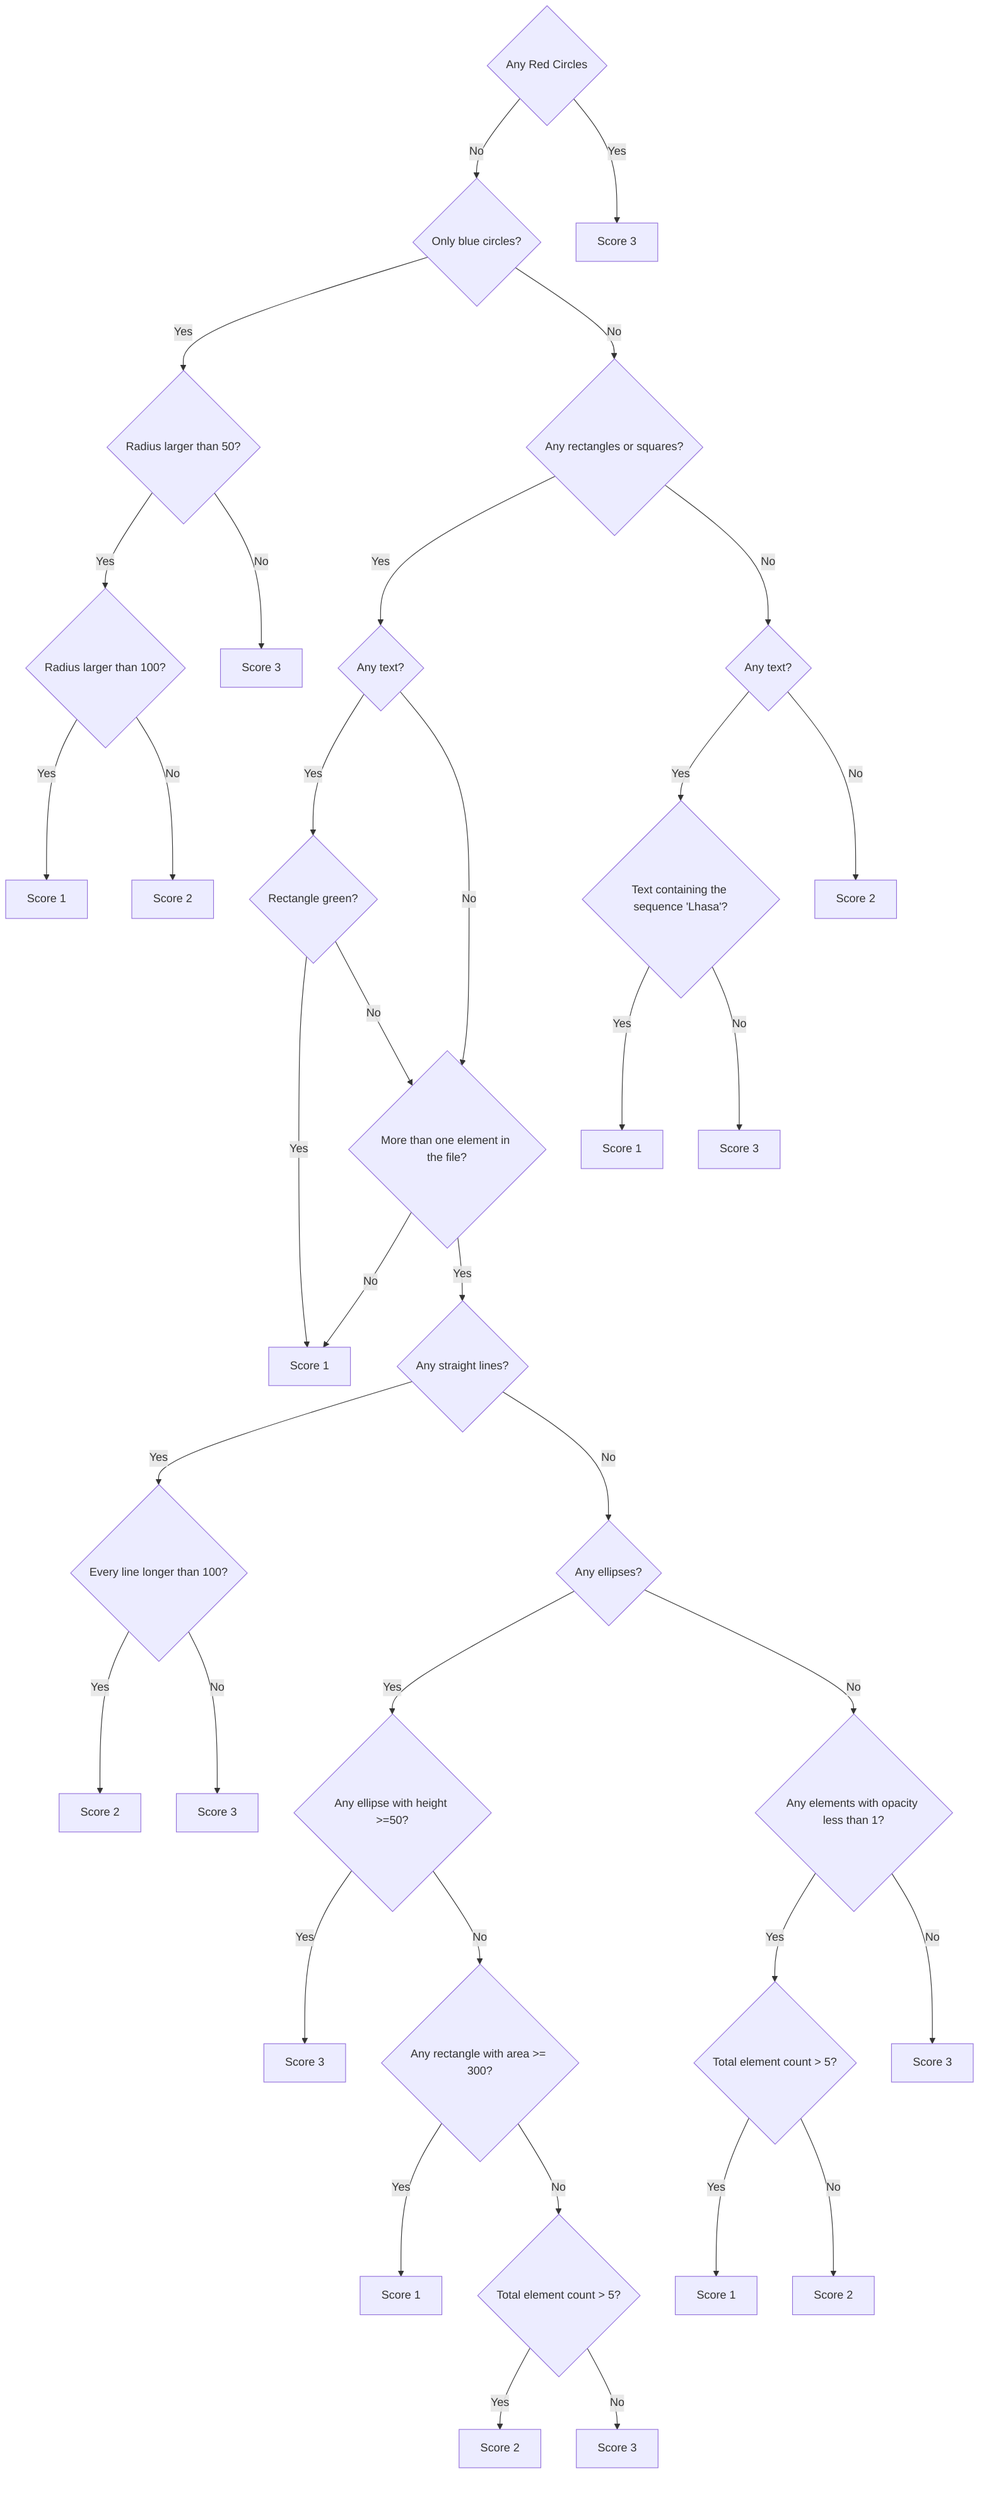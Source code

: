 flowchart TD
Q1{Any Red Circles}
Q1 --> |No| Q2
Q1 --> |Yes| O3a
Q2{Only blue circles?}
Q2 --> |Yes| Q3
Q2 --> |No| Q4
Q3{Radius larger than 50?}
Q3 --> |Yes| Q5
Q3 --> |No | O3b
Q4{Any rectangles or squares?}
Q4 --> |Yes| Q6
Q4 --> |No| Q7
Q5{Radius larger than 100?}
Q5 --> |Yes| O1c
Q5 --> |No| O2c
Q6{Any text?}
Q6 --> |Yes| Q8
Q6 --> |No | Q10
Q7{Any text?}
Q7 --> |Yes| Q9
Q7 --> |No | O2d
Q8{Rectangle green?}
Q8 --> |Yes| O1e
Q8 --> |No| Q10
Q9{Text containing the sequence 'Lhasa'?}
Q9 --> |Yes| O1f
Q9 --> |No| O3f
Q10{More than one element in the file?}
Q10 --> |No| O1e
Q10 --> |Yes| Q11
Q11{Any straight lines?}
Q11 --> |Yes| Q12
Q11 --> |No| Q13
Q12{Every line longer than 100?}
Q12 --> |Yes| O2g
Q12 --> |No| O3g
Q13{Any ellipses?}
Q13 --> |Yes| Q14
Q13 --> |No| Q15
Q14{Any ellipse with height >=50?}
Q14 --> |Yes| O3h
Q14 --> |No| Q16
Q15{Any elements with opacity less than 1?}
Q15 --> |Yes| Q17
Q15 --> |No| O3i
Q16{Any rectangle with area >= 300?}
Q16 --> |Yes| O1j
Q16 --> |No| Q18
Q17{Total element count > 5?}
Q17 --> |Yes| O1k
Q17 --> |No| O2k
Q18{Total element count > 5?}
Q18 --> |Yes| O2l
Q18 --> |No| O3l
O3a[Score 3]
O3b[Score 3]
O1c[Score 1]
O2c[Score 2]
O2d[Score 2]
O1e[Score 1]
O1f[Score 1]
O3f[Score 3]
O2g[Score 2]
O3g[Score 3]
O3h[Score 3]
O3i[Score 3]
O1j[Score 1]
O1k[Score 1]
O2k[Score 2]
O2l[Score 2]
O3l[Score 3]